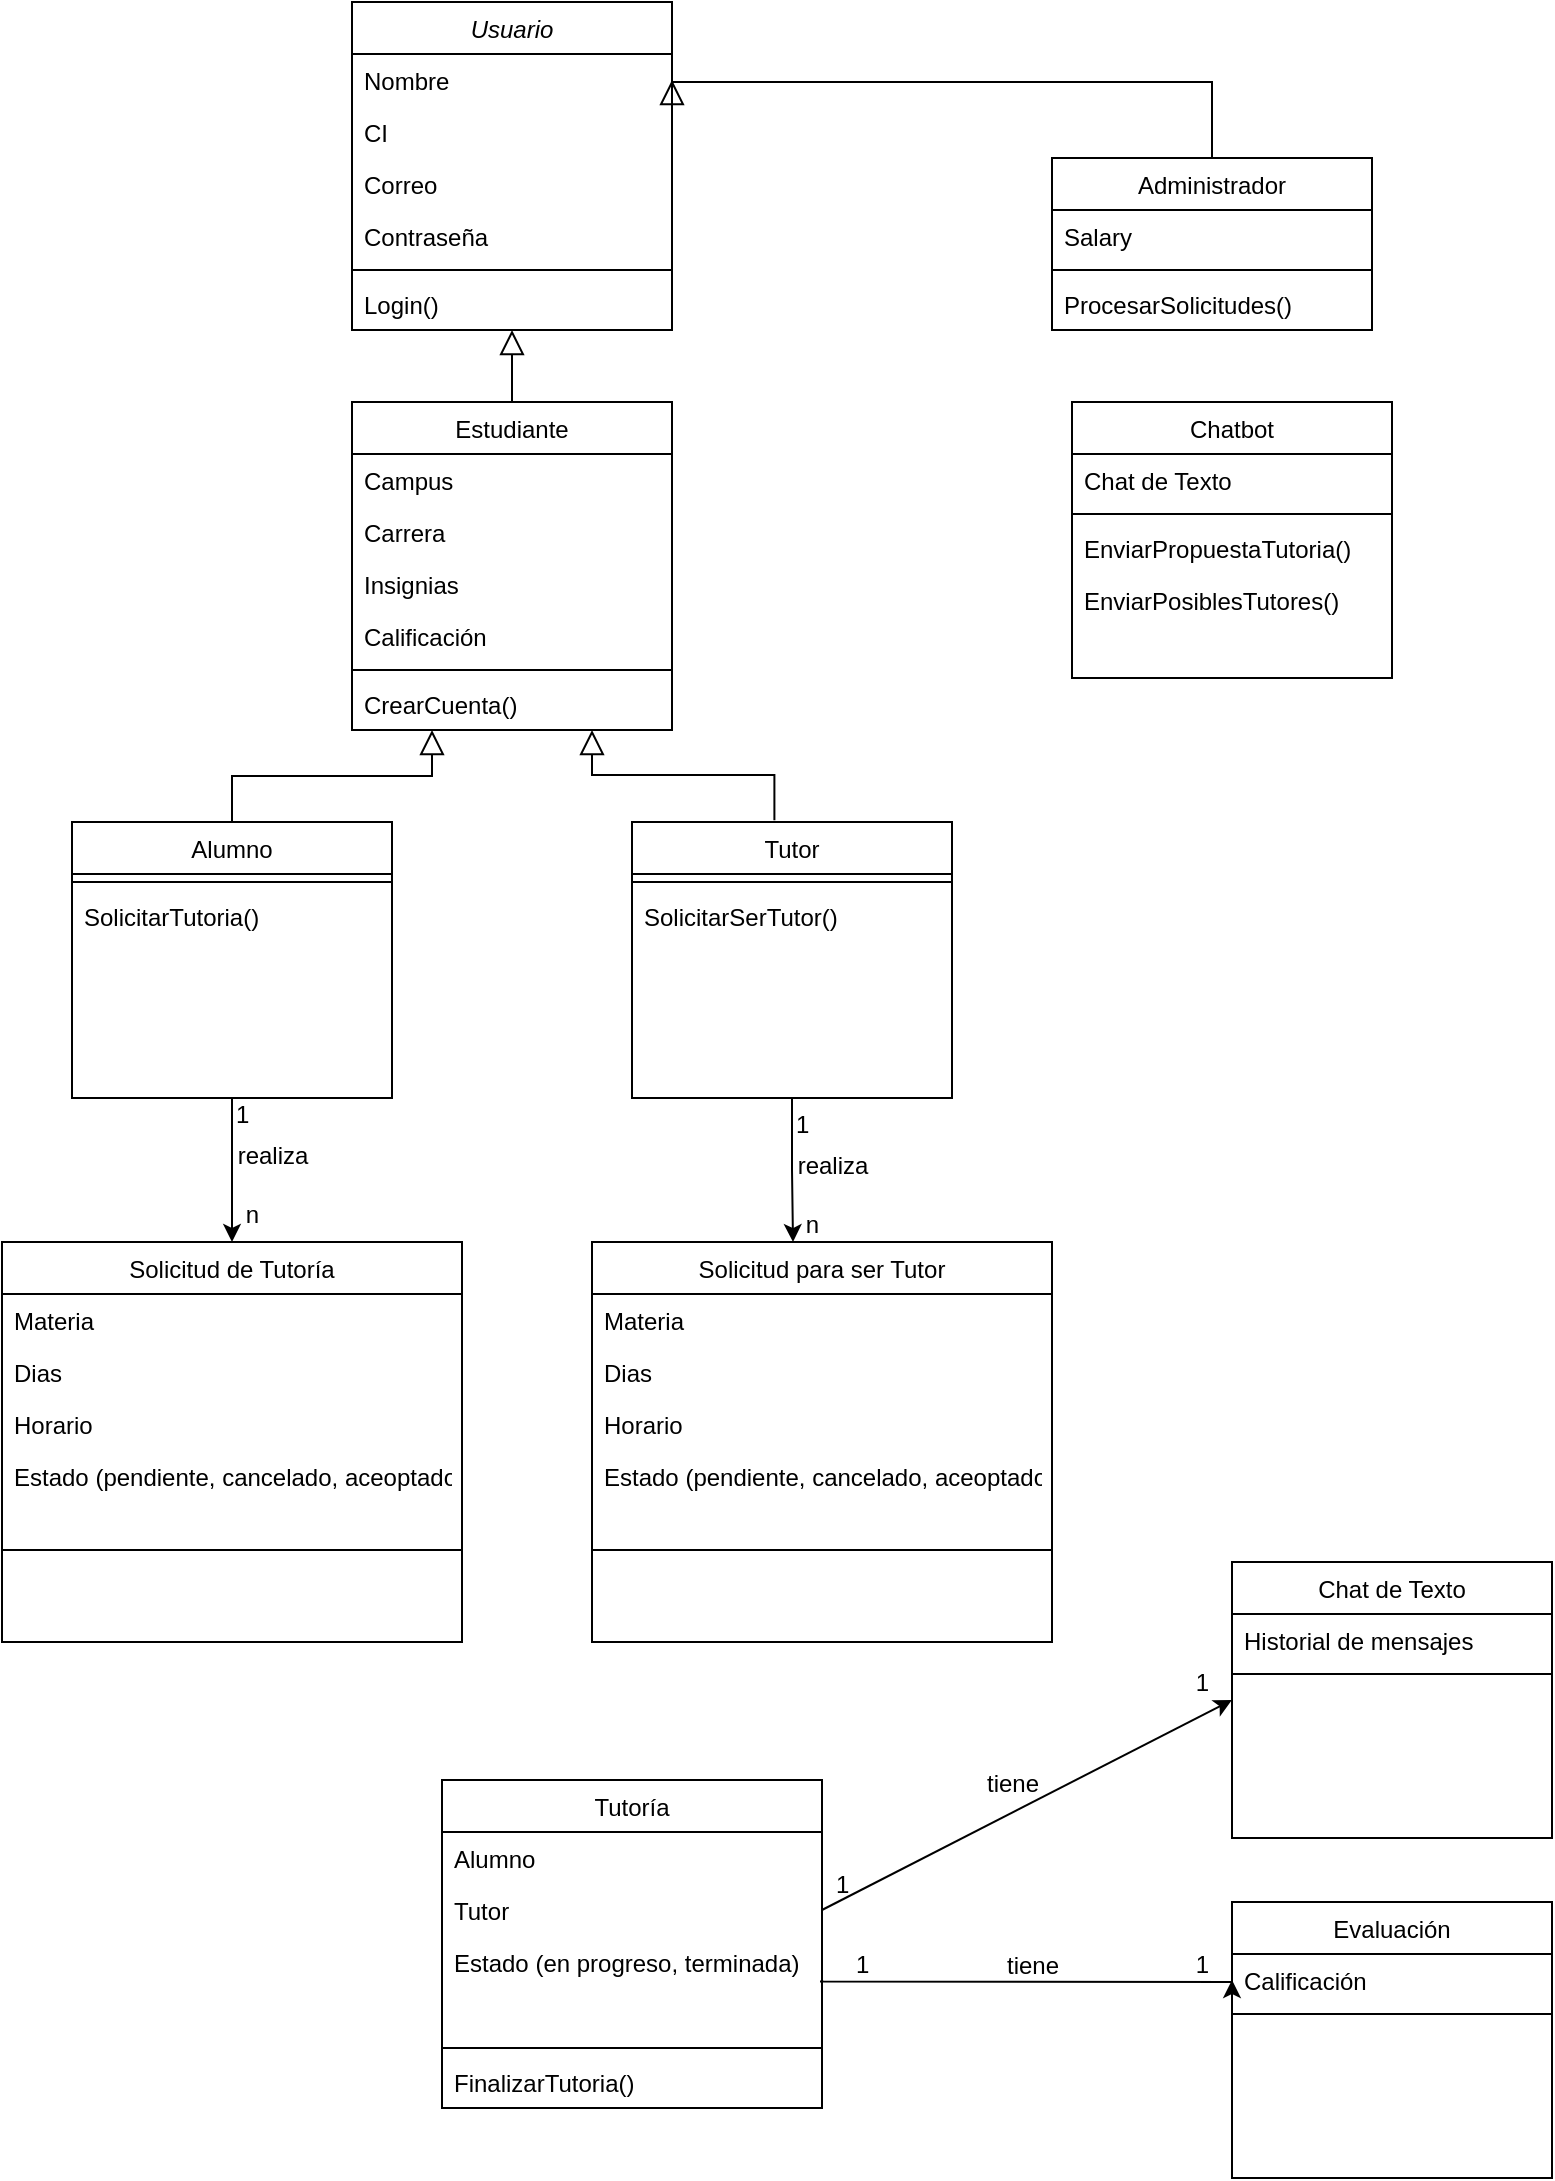 <mxfile version="22.0.4" type="github">
  <diagram id="C5RBs43oDa-KdzZeNtuy" name="Page-1">
    <mxGraphModel dx="1500" dy="809" grid="1" gridSize="10" guides="1" tooltips="1" connect="1" arrows="1" fold="1" page="1" pageScale="1" pageWidth="827" pageHeight="1169" math="0" shadow="0">
      <root>
        <mxCell id="WIyWlLk6GJQsqaUBKTNV-0" />
        <mxCell id="WIyWlLk6GJQsqaUBKTNV-1" parent="WIyWlLk6GJQsqaUBKTNV-0" />
        <mxCell id="zkfFHV4jXpPFQw0GAbJ--0" value="Usuario" style="swimlane;fontStyle=2;align=center;verticalAlign=top;childLayout=stackLayout;horizontal=1;startSize=26;horizontalStack=0;resizeParent=1;resizeLast=0;collapsible=1;marginBottom=0;rounded=0;shadow=0;strokeWidth=1;" parent="WIyWlLk6GJQsqaUBKTNV-1" vertex="1">
          <mxGeometry x="200" y="10" width="160" height="164" as="geometry">
            <mxRectangle x="230" y="140" width="160" height="26" as="alternateBounds" />
          </mxGeometry>
        </mxCell>
        <mxCell id="zkfFHV4jXpPFQw0GAbJ--1" value="Nombre" style="text;align=left;verticalAlign=top;spacingLeft=4;spacingRight=4;overflow=hidden;rotatable=0;points=[[0,0.5],[1,0.5]];portConstraint=eastwest;" parent="zkfFHV4jXpPFQw0GAbJ--0" vertex="1">
          <mxGeometry y="26" width="160" height="26" as="geometry" />
        </mxCell>
        <mxCell id="zkfFHV4jXpPFQw0GAbJ--2" value="CI" style="text;align=left;verticalAlign=top;spacingLeft=4;spacingRight=4;overflow=hidden;rotatable=0;points=[[0,0.5],[1,0.5]];portConstraint=eastwest;rounded=0;shadow=0;html=0;" parent="zkfFHV4jXpPFQw0GAbJ--0" vertex="1">
          <mxGeometry y="52" width="160" height="26" as="geometry" />
        </mxCell>
        <mxCell id="zkfFHV4jXpPFQw0GAbJ--3" value="Correo" style="text;align=left;verticalAlign=top;spacingLeft=4;spacingRight=4;overflow=hidden;rotatable=0;points=[[0,0.5],[1,0.5]];portConstraint=eastwest;rounded=0;shadow=0;html=0;" parent="zkfFHV4jXpPFQw0GAbJ--0" vertex="1">
          <mxGeometry y="78" width="160" height="26" as="geometry" />
        </mxCell>
        <mxCell id="EnBXoIQ12iWbWVLAN3ft-0" value="Contraseña" style="text;align=left;verticalAlign=top;spacingLeft=4;spacingRight=4;overflow=hidden;rotatable=0;points=[[0,0.5],[1,0.5]];portConstraint=eastwest;rounded=0;shadow=0;html=0;" parent="zkfFHV4jXpPFQw0GAbJ--0" vertex="1">
          <mxGeometry y="104" width="160" height="26" as="geometry" />
        </mxCell>
        <mxCell id="zkfFHV4jXpPFQw0GAbJ--4" value="" style="line;html=1;strokeWidth=1;align=left;verticalAlign=middle;spacingTop=-1;spacingLeft=3;spacingRight=3;rotatable=0;labelPosition=right;points=[];portConstraint=eastwest;" parent="zkfFHV4jXpPFQw0GAbJ--0" vertex="1">
          <mxGeometry y="130" width="160" height="8" as="geometry" />
        </mxCell>
        <mxCell id="l9l1FXm1PM3_-HCV5bBd-35" value="Login()" style="text;align=left;verticalAlign=top;spacingLeft=4;spacingRight=4;overflow=hidden;rotatable=0;points=[[0,0.5],[1,0.5]];portConstraint=eastwest;rounded=0;shadow=0;html=0;" parent="zkfFHV4jXpPFQw0GAbJ--0" vertex="1">
          <mxGeometry y="138" width="160" height="26" as="geometry" />
        </mxCell>
        <mxCell id="zkfFHV4jXpPFQw0GAbJ--6" value="Estudiante" style="swimlane;fontStyle=0;align=center;verticalAlign=top;childLayout=stackLayout;horizontal=1;startSize=26;horizontalStack=0;resizeParent=1;resizeLast=0;collapsible=1;marginBottom=0;rounded=0;shadow=0;strokeWidth=1;" parent="WIyWlLk6GJQsqaUBKTNV-1" vertex="1">
          <mxGeometry x="200" y="210" width="160" height="164" as="geometry">
            <mxRectangle x="130" y="380" width="160" height="26" as="alternateBounds" />
          </mxGeometry>
        </mxCell>
        <mxCell id="zkfFHV4jXpPFQw0GAbJ--7" value="Campus" style="text;align=left;verticalAlign=top;spacingLeft=4;spacingRight=4;overflow=hidden;rotatable=0;points=[[0,0.5],[1,0.5]];portConstraint=eastwest;" parent="zkfFHV4jXpPFQw0GAbJ--6" vertex="1">
          <mxGeometry y="26" width="160" height="26" as="geometry" />
        </mxCell>
        <mxCell id="zkfFHV4jXpPFQw0GAbJ--8" value="Carrera" style="text;align=left;verticalAlign=top;spacingLeft=4;spacingRight=4;overflow=hidden;rotatable=0;points=[[0,0.5],[1,0.5]];portConstraint=eastwest;rounded=0;shadow=0;html=0;" parent="zkfFHV4jXpPFQw0GAbJ--6" vertex="1">
          <mxGeometry y="52" width="160" height="26" as="geometry" />
        </mxCell>
        <mxCell id="EnBXoIQ12iWbWVLAN3ft-51" value="Insignias" style="text;align=left;verticalAlign=top;spacingLeft=4;spacingRight=4;overflow=hidden;rotatable=0;points=[[0,0.5],[1,0.5]];portConstraint=eastwest;rounded=0;shadow=0;html=0;" parent="zkfFHV4jXpPFQw0GAbJ--6" vertex="1">
          <mxGeometry y="78" width="160" height="26" as="geometry" />
        </mxCell>
        <mxCell id="EnBXoIQ12iWbWVLAN3ft-1" value="Calificación" style="text;align=left;verticalAlign=top;spacingLeft=4;spacingRight=4;overflow=hidden;rotatable=0;points=[[0,0.5],[1,0.5]];portConstraint=eastwest;rounded=0;shadow=0;html=0;" parent="zkfFHV4jXpPFQw0GAbJ--6" vertex="1">
          <mxGeometry y="104" width="160" height="26" as="geometry" />
        </mxCell>
        <mxCell id="zkfFHV4jXpPFQw0GAbJ--9" value="" style="line;html=1;strokeWidth=1;align=left;verticalAlign=middle;spacingTop=-1;spacingLeft=3;spacingRight=3;rotatable=0;labelPosition=right;points=[];portConstraint=eastwest;" parent="zkfFHV4jXpPFQw0GAbJ--6" vertex="1">
          <mxGeometry y="130" width="160" height="8" as="geometry" />
        </mxCell>
        <mxCell id="l9l1FXm1PM3_-HCV5bBd-13" value="CrearCuenta()" style="text;align=left;verticalAlign=top;spacingLeft=4;spacingRight=4;overflow=hidden;rotatable=0;points=[[0,0.5],[1,0.5]];portConstraint=eastwest;rounded=0;shadow=0;html=0;" parent="zkfFHV4jXpPFQw0GAbJ--6" vertex="1">
          <mxGeometry y="138" width="160" height="26" as="geometry" />
        </mxCell>
        <mxCell id="zkfFHV4jXpPFQw0GAbJ--12" value="" style="endArrow=block;endSize=10;endFill=0;shadow=0;strokeWidth=1;rounded=0;edgeStyle=elbowEdgeStyle;elbow=vertical;exitX=0.5;exitY=0;exitDx=0;exitDy=0;" parent="WIyWlLk6GJQsqaUBKTNV-1" source="zkfFHV4jXpPFQw0GAbJ--6" target="l9l1FXm1PM3_-HCV5bBd-35" edge="1">
          <mxGeometry width="160" relative="1" as="geometry">
            <mxPoint x="120" y="350" as="sourcePoint" />
            <mxPoint x="190" y="158" as="targetPoint" />
          </mxGeometry>
        </mxCell>
        <mxCell id="zkfFHV4jXpPFQw0GAbJ--13" value="Administrador" style="swimlane;fontStyle=0;align=center;verticalAlign=top;childLayout=stackLayout;horizontal=1;startSize=26;horizontalStack=0;resizeParent=1;resizeLast=0;collapsible=1;marginBottom=0;rounded=0;shadow=0;strokeWidth=1;" parent="WIyWlLk6GJQsqaUBKTNV-1" vertex="1">
          <mxGeometry x="550" y="88" width="160" height="86" as="geometry">
            <mxRectangle x="340" y="380" width="170" height="26" as="alternateBounds" />
          </mxGeometry>
        </mxCell>
        <mxCell id="zkfFHV4jXpPFQw0GAbJ--14" value="Salary" style="text;align=left;verticalAlign=top;spacingLeft=4;spacingRight=4;overflow=hidden;rotatable=0;points=[[0,0.5],[1,0.5]];portConstraint=eastwest;" parent="zkfFHV4jXpPFQw0GAbJ--13" vertex="1">
          <mxGeometry y="26" width="160" height="26" as="geometry" />
        </mxCell>
        <mxCell id="zkfFHV4jXpPFQw0GAbJ--15" value="" style="line;html=1;strokeWidth=1;align=left;verticalAlign=middle;spacingTop=-1;spacingLeft=3;spacingRight=3;rotatable=0;labelPosition=right;points=[];portConstraint=eastwest;" parent="zkfFHV4jXpPFQw0GAbJ--13" vertex="1">
          <mxGeometry y="52" width="160" height="8" as="geometry" />
        </mxCell>
        <mxCell id="l9l1FXm1PM3_-HCV5bBd-1" value="ProcesarSolicitudes()" style="text;align=left;verticalAlign=top;spacingLeft=4;spacingRight=4;overflow=hidden;rotatable=0;points=[[0,0.5],[1,0.5]];portConstraint=eastwest;" parent="zkfFHV4jXpPFQw0GAbJ--13" vertex="1">
          <mxGeometry y="60" width="160" height="26" as="geometry" />
        </mxCell>
        <mxCell id="zkfFHV4jXpPFQw0GAbJ--16" value="" style="endArrow=block;endSize=10;endFill=0;shadow=0;strokeWidth=1;rounded=0;edgeStyle=elbowEdgeStyle;elbow=vertical;entryX=1;entryY=0.5;entryDx=0;entryDy=0;" parent="WIyWlLk6GJQsqaUBKTNV-1" source="zkfFHV4jXpPFQw0GAbJ--13" target="zkfFHV4jXpPFQw0GAbJ--1" edge="1">
          <mxGeometry width="160" relative="1" as="geometry">
            <mxPoint x="210" y="373" as="sourcePoint" />
            <mxPoint x="310" y="271" as="targetPoint" />
            <Array as="points">
              <mxPoint x="540" y="50" />
            </Array>
          </mxGeometry>
        </mxCell>
        <mxCell id="EnBXoIQ12iWbWVLAN3ft-45" style="edgeStyle=orthogonalEdgeStyle;rounded=0;orthogonalLoop=1;jettySize=auto;html=1;exitX=0.5;exitY=1;exitDx=0;exitDy=0;" parent="WIyWlLk6GJQsqaUBKTNV-1" source="l9l1FXm1PM3_-HCV5bBd-2" target="EnBXoIQ12iWbWVLAN3ft-23" edge="1">
          <mxGeometry relative="1" as="geometry">
            <mxPoint x="140.043" y="620" as="targetPoint" />
          </mxGeometry>
        </mxCell>
        <mxCell id="l9l1FXm1PM3_-HCV5bBd-2" value="Alumno" style="swimlane;fontStyle=0;align=center;verticalAlign=top;childLayout=stackLayout;horizontal=1;startSize=26;horizontalStack=0;resizeParent=1;resizeLast=0;collapsible=1;marginBottom=0;rounded=0;shadow=0;strokeWidth=1;" parent="WIyWlLk6GJQsqaUBKTNV-1" vertex="1">
          <mxGeometry x="60" y="420" width="160" height="138" as="geometry">
            <mxRectangle x="130" y="380" width="160" height="26" as="alternateBounds" />
          </mxGeometry>
        </mxCell>
        <mxCell id="l9l1FXm1PM3_-HCV5bBd-5" value="" style="line;html=1;strokeWidth=1;align=left;verticalAlign=middle;spacingTop=-1;spacingLeft=3;spacingRight=3;rotatable=0;labelPosition=right;points=[];portConstraint=eastwest;" parent="l9l1FXm1PM3_-HCV5bBd-2" vertex="1">
          <mxGeometry y="26" width="160" height="8" as="geometry" />
        </mxCell>
        <mxCell id="l9l1FXm1PM3_-HCV5bBd-6" value="SolicitarTutoria()" style="text;align=left;verticalAlign=top;spacingLeft=4;spacingRight=4;overflow=hidden;rotatable=0;points=[[0,0.5],[1,0.5]];portConstraint=eastwest;fontStyle=0" parent="l9l1FXm1PM3_-HCV5bBd-2" vertex="1">
          <mxGeometry y="34" width="160" height="26" as="geometry" />
        </mxCell>
        <mxCell id="l9l1FXm1PM3_-HCV5bBd-8" value="Tutor" style="swimlane;fontStyle=0;align=center;verticalAlign=top;childLayout=stackLayout;horizontal=1;startSize=26;horizontalStack=0;resizeParent=1;resizeLast=0;collapsible=1;marginBottom=0;rounded=0;shadow=0;strokeWidth=1;" parent="WIyWlLk6GJQsqaUBKTNV-1" vertex="1">
          <mxGeometry x="340" y="420" width="160" height="138" as="geometry">
            <mxRectangle x="130" y="380" width="160" height="26" as="alternateBounds" />
          </mxGeometry>
        </mxCell>
        <mxCell id="l9l1FXm1PM3_-HCV5bBd-9" value="" style="line;html=1;strokeWidth=1;align=left;verticalAlign=middle;spacingTop=-1;spacingLeft=3;spacingRight=3;rotatable=0;labelPosition=right;points=[];portConstraint=eastwest;" parent="l9l1FXm1PM3_-HCV5bBd-8" vertex="1">
          <mxGeometry y="26" width="160" height="8" as="geometry" />
        </mxCell>
        <mxCell id="l9l1FXm1PM3_-HCV5bBd-11" value="SolicitarSerTutor()" style="text;align=left;verticalAlign=top;spacingLeft=4;spacingRight=4;overflow=hidden;rotatable=0;points=[[0,0.5],[1,0.5]];portConstraint=eastwest;" parent="l9l1FXm1PM3_-HCV5bBd-8" vertex="1">
          <mxGeometry y="34" width="160" height="26" as="geometry" />
        </mxCell>
        <mxCell id="l9l1FXm1PM3_-HCV5bBd-14" value="Tutoría" style="swimlane;fontStyle=0;align=center;verticalAlign=top;childLayout=stackLayout;horizontal=1;startSize=26;horizontalStack=0;resizeParent=1;resizeLast=0;collapsible=1;marginBottom=0;rounded=0;shadow=0;strokeWidth=1;" parent="WIyWlLk6GJQsqaUBKTNV-1" vertex="1">
          <mxGeometry x="245" y="899" width="190" height="164" as="geometry">
            <mxRectangle x="340" y="380" width="170" height="26" as="alternateBounds" />
          </mxGeometry>
        </mxCell>
        <mxCell id="l9l1FXm1PM3_-HCV5bBd-15" value="Alumno" style="text;align=left;verticalAlign=top;spacingLeft=4;spacingRight=4;overflow=hidden;rotatable=0;points=[[0,0.5],[1,0.5]];portConstraint=eastwest;" parent="l9l1FXm1PM3_-HCV5bBd-14" vertex="1">
          <mxGeometry y="26" width="190" height="26" as="geometry" />
        </mxCell>
        <mxCell id="l9l1FXm1PM3_-HCV5bBd-18" value="Tutor" style="text;align=left;verticalAlign=top;spacingLeft=4;spacingRight=4;overflow=hidden;rotatable=0;points=[[0,0.5],[1,0.5]];portConstraint=eastwest;" parent="l9l1FXm1PM3_-HCV5bBd-14" vertex="1">
          <mxGeometry y="52" width="190" height="26" as="geometry" />
        </mxCell>
        <mxCell id="l9l1FXm1PM3_-HCV5bBd-19" value="Estado (en progreso, terminada)" style="text;align=left;verticalAlign=top;spacingLeft=4;spacingRight=4;overflow=hidden;rotatable=0;points=[[0,0.5],[1,0.5]];portConstraint=eastwest;" parent="l9l1FXm1PM3_-HCV5bBd-14" vertex="1">
          <mxGeometry y="78" width="190" height="52" as="geometry" />
        </mxCell>
        <mxCell id="l9l1FXm1PM3_-HCV5bBd-16" value="" style="line;html=1;strokeWidth=1;align=left;verticalAlign=middle;spacingTop=-1;spacingLeft=3;spacingRight=3;rotatable=0;labelPosition=right;points=[];portConstraint=eastwest;" parent="l9l1FXm1PM3_-HCV5bBd-14" vertex="1">
          <mxGeometry y="130" width="190" height="8" as="geometry" />
        </mxCell>
        <mxCell id="l9l1FXm1PM3_-HCV5bBd-17" value="FinalizarTutoria()" style="text;align=left;verticalAlign=top;spacingLeft=4;spacingRight=4;overflow=hidden;rotatable=0;points=[[0,0.5],[1,0.5]];portConstraint=eastwest;" parent="l9l1FXm1PM3_-HCV5bBd-14" vertex="1">
          <mxGeometry y="138" width="190" height="26" as="geometry" />
        </mxCell>
        <mxCell id="l9l1FXm1PM3_-HCV5bBd-20" value="" style="endArrow=block;endSize=10;endFill=0;shadow=0;strokeWidth=1;rounded=0;edgeStyle=elbowEdgeStyle;elbow=vertical;exitX=0.5;exitY=0;exitDx=0;exitDy=0;entryX=0.25;entryY=1;entryDx=0;entryDy=0;" parent="WIyWlLk6GJQsqaUBKTNV-1" source="l9l1FXm1PM3_-HCV5bBd-2" target="zkfFHV4jXpPFQw0GAbJ--6" edge="1">
          <mxGeometry width="160" relative="1" as="geometry">
            <mxPoint x="130" y="410" as="sourcePoint" />
            <mxPoint x="170" y="370" as="targetPoint" />
          </mxGeometry>
        </mxCell>
        <mxCell id="l9l1FXm1PM3_-HCV5bBd-21" value="" style="endArrow=block;endSize=10;endFill=0;shadow=0;strokeWidth=1;rounded=0;edgeStyle=elbowEdgeStyle;elbow=vertical;exitX=0.445;exitY=-0.006;exitDx=0;exitDy=0;exitPerimeter=0;entryX=0.75;entryY=1;entryDx=0;entryDy=0;" parent="WIyWlLk6GJQsqaUBKTNV-1" source="l9l1FXm1PM3_-HCV5bBd-8" target="zkfFHV4jXpPFQw0GAbJ--6" edge="1">
          <mxGeometry width="160" relative="1" as="geometry">
            <mxPoint x="140" y="420" as="sourcePoint" />
            <mxPoint x="190" y="370" as="targetPoint" />
          </mxGeometry>
        </mxCell>
        <mxCell id="l9l1FXm1PM3_-HCV5bBd-28" value="Chatbot" style="swimlane;fontStyle=0;align=center;verticalAlign=top;childLayout=stackLayout;horizontal=1;startSize=26;horizontalStack=0;resizeParent=1;resizeLast=0;collapsible=1;marginBottom=0;rounded=0;shadow=0;strokeWidth=1;" parent="WIyWlLk6GJQsqaUBKTNV-1" vertex="1">
          <mxGeometry x="560" y="210" width="160" height="138" as="geometry">
            <mxRectangle x="340" y="380" width="170" height="26" as="alternateBounds" />
          </mxGeometry>
        </mxCell>
        <mxCell id="l9l1FXm1PM3_-HCV5bBd-29" value="Chat de Texto" style="text;align=left;verticalAlign=top;spacingLeft=4;spacingRight=4;overflow=hidden;rotatable=0;points=[[0,0.5],[1,0.5]];portConstraint=eastwest;" parent="l9l1FXm1PM3_-HCV5bBd-28" vertex="1">
          <mxGeometry y="26" width="160" height="26" as="geometry" />
        </mxCell>
        <mxCell id="l9l1FXm1PM3_-HCV5bBd-32" value="" style="line;html=1;strokeWidth=1;align=left;verticalAlign=middle;spacingTop=-1;spacingLeft=3;spacingRight=3;rotatable=0;labelPosition=right;points=[];portConstraint=eastwest;" parent="l9l1FXm1PM3_-HCV5bBd-28" vertex="1">
          <mxGeometry y="52" width="160" height="8" as="geometry" />
        </mxCell>
        <mxCell id="l9l1FXm1PM3_-HCV5bBd-33" value="EnviarPropuestaTutoria()" style="text;align=left;verticalAlign=top;spacingLeft=4;spacingRight=4;overflow=hidden;rotatable=0;points=[[0,0.5],[1,0.5]];portConstraint=eastwest;" parent="l9l1FXm1PM3_-HCV5bBd-28" vertex="1">
          <mxGeometry y="60" width="160" height="26" as="geometry" />
        </mxCell>
        <mxCell id="l9l1FXm1PM3_-HCV5bBd-34" value="EnviarPosiblesTutores()" style="text;align=left;verticalAlign=top;spacingLeft=4;spacingRight=4;overflow=hidden;rotatable=0;points=[[0,0.5],[1,0.5]];portConstraint=eastwest;" parent="l9l1FXm1PM3_-HCV5bBd-28" vertex="1">
          <mxGeometry y="86" width="160" height="26" as="geometry" />
        </mxCell>
        <mxCell id="EnBXoIQ12iWbWVLAN3ft-2" value="Chat de Texto" style="swimlane;fontStyle=0;align=center;verticalAlign=top;childLayout=stackLayout;horizontal=1;startSize=26;horizontalStack=0;resizeParent=1;resizeLast=0;collapsible=1;marginBottom=0;rounded=0;shadow=0;strokeWidth=1;" parent="WIyWlLk6GJQsqaUBKTNV-1" vertex="1">
          <mxGeometry x="640" y="790" width="160" height="138" as="geometry">
            <mxRectangle x="340" y="380" width="170" height="26" as="alternateBounds" />
          </mxGeometry>
        </mxCell>
        <mxCell id="EnBXoIQ12iWbWVLAN3ft-3" value="Historial de mensajes" style="text;align=left;verticalAlign=top;spacingLeft=4;spacingRight=4;overflow=hidden;rotatable=0;points=[[0,0.5],[1,0.5]];portConstraint=eastwest;" parent="EnBXoIQ12iWbWVLAN3ft-2" vertex="1">
          <mxGeometry y="26" width="160" height="26" as="geometry" />
        </mxCell>
        <mxCell id="EnBXoIQ12iWbWVLAN3ft-4" value="" style="line;html=1;strokeWidth=1;align=left;verticalAlign=middle;spacingTop=-1;spacingLeft=3;spacingRight=3;rotatable=0;labelPosition=right;points=[];portConstraint=eastwest;" parent="EnBXoIQ12iWbWVLAN3ft-2" vertex="1">
          <mxGeometry y="52" width="160" height="8" as="geometry" />
        </mxCell>
        <mxCell id="EnBXoIQ12iWbWVLAN3ft-7" value="" style="endArrow=classic;html=1;rounded=0;exitX=1;exitY=0.5;exitDx=0;exitDy=0;entryX=0;entryY=0.5;entryDx=0;entryDy=0;" parent="WIyWlLk6GJQsqaUBKTNV-1" source="l9l1FXm1PM3_-HCV5bBd-18" target="EnBXoIQ12iWbWVLAN3ft-2" edge="1">
          <mxGeometry width="50" height="50" relative="1" as="geometry">
            <mxPoint x="590" y="804" as="sourcePoint" />
            <mxPoint x="640" y="754" as="targetPoint" />
          </mxGeometry>
        </mxCell>
        <mxCell id="EnBXoIQ12iWbWVLAN3ft-8" value="1" style="resizable=0;align=left;verticalAlign=bottom;labelBackgroundColor=none;fontSize=12;" parent="WIyWlLk6GJQsqaUBKTNV-1" connectable="0" vertex="1">
          <mxGeometry x="450" y="1000.001" as="geometry" />
        </mxCell>
        <mxCell id="EnBXoIQ12iWbWVLAN3ft-9" value="1" style="resizable=0;align=right;verticalAlign=bottom;labelBackgroundColor=none;fontSize=12;" parent="WIyWlLk6GJQsqaUBKTNV-1" connectable="0" vertex="1">
          <mxGeometry x="629.998" y="1000.001" as="geometry" />
        </mxCell>
        <mxCell id="EnBXoIQ12iWbWVLAN3ft-10" value="tiene" style="text;html=1;resizable=0;points=[];;align=center;verticalAlign=middle;labelBackgroundColor=none;rounded=0;shadow=0;strokeWidth=1;fontSize=12;" parent="WIyWlLk6GJQsqaUBKTNV-1" vertex="1" connectable="0">
          <mxGeometry x="539.999" y="950.001" as="geometry">
            <mxPoint y="42" as="offset" />
          </mxGeometry>
        </mxCell>
        <mxCell id="EnBXoIQ12iWbWVLAN3ft-23" value="Solicitud de Tutoría" style="swimlane;fontStyle=0;align=center;verticalAlign=top;childLayout=stackLayout;horizontal=1;startSize=26;horizontalStack=0;resizeParent=1;resizeLast=0;collapsible=1;marginBottom=0;rounded=0;shadow=0;strokeWidth=1;" parent="WIyWlLk6GJQsqaUBKTNV-1" vertex="1">
          <mxGeometry x="25" y="630" width="230" height="200" as="geometry">
            <mxRectangle x="340" y="380" width="170" height="26" as="alternateBounds" />
          </mxGeometry>
        </mxCell>
        <mxCell id="EnBXoIQ12iWbWVLAN3ft-24" value="Materia" style="text;align=left;verticalAlign=top;spacingLeft=4;spacingRight=4;overflow=hidden;rotatable=0;points=[[0,0.5],[1,0.5]];portConstraint=eastwest;" parent="EnBXoIQ12iWbWVLAN3ft-23" vertex="1">
          <mxGeometry y="26" width="230" height="26" as="geometry" />
        </mxCell>
        <mxCell id="EnBXoIQ12iWbWVLAN3ft-25" value="Dias" style="text;align=left;verticalAlign=top;spacingLeft=4;spacingRight=4;overflow=hidden;rotatable=0;points=[[0,0.5],[1,0.5]];portConstraint=eastwest;" parent="EnBXoIQ12iWbWVLAN3ft-23" vertex="1">
          <mxGeometry y="52" width="230" height="26" as="geometry" />
        </mxCell>
        <mxCell id="EnBXoIQ12iWbWVLAN3ft-26" value="Horario" style="text;align=left;verticalAlign=top;spacingLeft=4;spacingRight=4;overflow=hidden;rotatable=0;points=[[0,0.5],[1,0.5]];portConstraint=eastwest;" parent="EnBXoIQ12iWbWVLAN3ft-23" vertex="1">
          <mxGeometry y="78" width="230" height="26" as="geometry" />
        </mxCell>
        <mxCell id="EnBXoIQ12iWbWVLAN3ft-35" value="Estado (pendiente, cancelado, aceoptado)" style="text;align=left;verticalAlign=top;spacingLeft=4;spacingRight=4;overflow=hidden;rotatable=0;points=[[0,0.5],[1,0.5]];portConstraint=eastwest;" parent="EnBXoIQ12iWbWVLAN3ft-23" vertex="1">
          <mxGeometry y="104" width="230" height="46" as="geometry" />
        </mxCell>
        <mxCell id="EnBXoIQ12iWbWVLAN3ft-27" value="" style="line;html=1;strokeWidth=1;align=left;verticalAlign=middle;spacingTop=-1;spacingLeft=3;spacingRight=3;rotatable=0;labelPosition=right;points=[];portConstraint=eastwest;" parent="EnBXoIQ12iWbWVLAN3ft-23" vertex="1">
          <mxGeometry y="150" width="230" height="8" as="geometry" />
        </mxCell>
        <mxCell id="EnBXoIQ12iWbWVLAN3ft-37" value="Solicitud para ser Tutor" style="swimlane;fontStyle=0;align=center;verticalAlign=top;childLayout=stackLayout;horizontal=1;startSize=26;horizontalStack=0;resizeParent=1;resizeLast=0;collapsible=1;marginBottom=0;rounded=0;shadow=0;strokeWidth=1;" parent="WIyWlLk6GJQsqaUBKTNV-1" vertex="1">
          <mxGeometry x="320" y="630" width="230" height="200" as="geometry">
            <mxRectangle x="340" y="380" width="170" height="26" as="alternateBounds" />
          </mxGeometry>
        </mxCell>
        <mxCell id="EnBXoIQ12iWbWVLAN3ft-38" value="Materia" style="text;align=left;verticalAlign=top;spacingLeft=4;spacingRight=4;overflow=hidden;rotatable=0;points=[[0,0.5],[1,0.5]];portConstraint=eastwest;" parent="EnBXoIQ12iWbWVLAN3ft-37" vertex="1">
          <mxGeometry y="26" width="230" height="26" as="geometry" />
        </mxCell>
        <mxCell id="EnBXoIQ12iWbWVLAN3ft-39" value="Dias" style="text;align=left;verticalAlign=top;spacingLeft=4;spacingRight=4;overflow=hidden;rotatable=0;points=[[0,0.5],[1,0.5]];portConstraint=eastwest;" parent="EnBXoIQ12iWbWVLAN3ft-37" vertex="1">
          <mxGeometry y="52" width="230" height="26" as="geometry" />
        </mxCell>
        <mxCell id="EnBXoIQ12iWbWVLAN3ft-40" value="Horario" style="text;align=left;verticalAlign=top;spacingLeft=4;spacingRight=4;overflow=hidden;rotatable=0;points=[[0,0.5],[1,0.5]];portConstraint=eastwest;" parent="EnBXoIQ12iWbWVLAN3ft-37" vertex="1">
          <mxGeometry y="78" width="230" height="26" as="geometry" />
        </mxCell>
        <mxCell id="EnBXoIQ12iWbWVLAN3ft-41" value="Estado (pendiente, cancelado, aceoptado)" style="text;align=left;verticalAlign=top;spacingLeft=4;spacingRight=4;overflow=hidden;rotatable=0;points=[[0,0.5],[1,0.5]];portConstraint=eastwest;" parent="EnBXoIQ12iWbWVLAN3ft-37" vertex="1">
          <mxGeometry y="104" width="230" height="46" as="geometry" />
        </mxCell>
        <mxCell id="EnBXoIQ12iWbWVLAN3ft-42" value="" style="line;html=1;strokeWidth=1;align=left;verticalAlign=middle;spacingTop=-1;spacingLeft=3;spacingRight=3;rotatable=0;labelPosition=right;points=[];portConstraint=eastwest;" parent="EnBXoIQ12iWbWVLAN3ft-37" vertex="1">
          <mxGeometry y="150" width="230" height="8" as="geometry" />
        </mxCell>
        <mxCell id="EnBXoIQ12iWbWVLAN3ft-44" style="edgeStyle=orthogonalEdgeStyle;rounded=0;orthogonalLoop=1;jettySize=auto;html=1;exitX=0.5;exitY=1;exitDx=0;exitDy=0;entryX=0.437;entryY=0;entryDx=0;entryDy=0;entryPerimeter=0;" parent="WIyWlLk6GJQsqaUBKTNV-1" source="l9l1FXm1PM3_-HCV5bBd-8" target="EnBXoIQ12iWbWVLAN3ft-37" edge="1">
          <mxGeometry relative="1" as="geometry" />
        </mxCell>
        <mxCell id="EnBXoIQ12iWbWVLAN3ft-46" value="Evaluación" style="swimlane;fontStyle=0;align=center;verticalAlign=top;childLayout=stackLayout;horizontal=1;startSize=26;horizontalStack=0;resizeParent=1;resizeLast=0;collapsible=1;marginBottom=0;rounded=0;shadow=0;strokeWidth=1;" parent="WIyWlLk6GJQsqaUBKTNV-1" vertex="1">
          <mxGeometry x="640" y="960" width="160" height="138" as="geometry">
            <mxRectangle x="340" y="380" width="170" height="26" as="alternateBounds" />
          </mxGeometry>
        </mxCell>
        <mxCell id="EnBXoIQ12iWbWVLAN3ft-47" value="Calificación" style="text;align=left;verticalAlign=top;spacingLeft=4;spacingRight=4;overflow=hidden;rotatable=0;points=[[0,0.5],[1,0.5]];portConstraint=eastwest;" parent="EnBXoIQ12iWbWVLAN3ft-46" vertex="1">
          <mxGeometry y="26" width="160" height="26" as="geometry" />
        </mxCell>
        <mxCell id="EnBXoIQ12iWbWVLAN3ft-48" value="" style="line;html=1;strokeWidth=1;align=left;verticalAlign=middle;spacingTop=-1;spacingLeft=3;spacingRight=3;rotatable=0;labelPosition=right;points=[];portConstraint=eastwest;" parent="EnBXoIQ12iWbWVLAN3ft-46" vertex="1">
          <mxGeometry y="52" width="160" height="8" as="geometry" />
        </mxCell>
        <mxCell id="EnBXoIQ12iWbWVLAN3ft-52" value="1" style="resizable=0;align=left;verticalAlign=bottom;labelBackgroundColor=none;fontSize=12;" parent="WIyWlLk6GJQsqaUBKTNV-1" connectable="0" vertex="1">
          <mxGeometry x="440" y="960.001" as="geometry" />
        </mxCell>
        <mxCell id="EnBXoIQ12iWbWVLAN3ft-53" value="tiene" style="text;html=1;resizable=0;points=[];;align=center;verticalAlign=middle;labelBackgroundColor=none;rounded=0;shadow=0;strokeWidth=1;fontSize=12;" parent="WIyWlLk6GJQsqaUBKTNV-1" vertex="1" connectable="0">
          <mxGeometry x="529.999" y="859.001" as="geometry">
            <mxPoint y="42" as="offset" />
          </mxGeometry>
        </mxCell>
        <mxCell id="EnBXoIQ12iWbWVLAN3ft-54" value="1" style="resizable=0;align=right;verticalAlign=bottom;labelBackgroundColor=none;fontSize=12;" parent="WIyWlLk6GJQsqaUBKTNV-1" connectable="0" vertex="1">
          <mxGeometry x="629.998" y="859.001" as="geometry" />
        </mxCell>
        <mxCell id="EnBXoIQ12iWbWVLAN3ft-58" value="1" style="resizable=0;align=left;verticalAlign=bottom;labelBackgroundColor=none;fontSize=12;" parent="WIyWlLk6GJQsqaUBKTNV-1" connectable="0" vertex="1">
          <mxGeometry x="420" y="580.001" as="geometry" />
        </mxCell>
        <mxCell id="EnBXoIQ12iWbWVLAN3ft-59" value="realiza" style="text;html=1;resizable=0;points=[];;align=center;verticalAlign=middle;labelBackgroundColor=none;rounded=0;shadow=0;strokeWidth=1;fontSize=12;" parent="WIyWlLk6GJQsqaUBKTNV-1" vertex="1" connectable="0">
          <mxGeometry x="439.999" y="550.001" as="geometry">
            <mxPoint y="42" as="offset" />
          </mxGeometry>
        </mxCell>
        <mxCell id="EnBXoIQ12iWbWVLAN3ft-60" value="n" style="resizable=0;align=right;verticalAlign=bottom;labelBackgroundColor=none;fontSize=12;" parent="WIyWlLk6GJQsqaUBKTNV-1" connectable="0" vertex="1">
          <mxGeometry x="434.998" y="630.001" as="geometry" />
        </mxCell>
        <mxCell id="EnBXoIQ12iWbWVLAN3ft-61" value="1" style="resizable=0;align=left;verticalAlign=bottom;labelBackgroundColor=none;fontSize=12;" parent="WIyWlLk6GJQsqaUBKTNV-1" connectable="0" vertex="1">
          <mxGeometry x="140" y="575.001" as="geometry" />
        </mxCell>
        <mxCell id="EnBXoIQ12iWbWVLAN3ft-62" value="realiza" style="text;html=1;resizable=0;points=[];;align=center;verticalAlign=middle;labelBackgroundColor=none;rounded=0;shadow=0;strokeWidth=1;fontSize=12;" parent="WIyWlLk6GJQsqaUBKTNV-1" vertex="1" connectable="0">
          <mxGeometry x="159.999" y="545.001" as="geometry">
            <mxPoint y="42" as="offset" />
          </mxGeometry>
        </mxCell>
        <mxCell id="EnBXoIQ12iWbWVLAN3ft-63" value="n" style="resizable=0;align=right;verticalAlign=bottom;labelBackgroundColor=none;fontSize=12;" parent="WIyWlLk6GJQsqaUBKTNV-1" connectable="0" vertex="1">
          <mxGeometry x="154.998" y="625.001" as="geometry" />
        </mxCell>
        <mxCell id="EnBXoIQ12iWbWVLAN3ft-64" style="edgeStyle=orthogonalEdgeStyle;rounded=0;orthogonalLoop=1;jettySize=auto;html=1;exitX=1.004;exitY=0.438;exitDx=0;exitDy=0;entryX=0;entryY=0.5;entryDx=0;entryDy=0;exitPerimeter=0;" parent="WIyWlLk6GJQsqaUBKTNV-1" source="l9l1FXm1PM3_-HCV5bBd-19" target="EnBXoIQ12iWbWVLAN3ft-47" edge="1">
          <mxGeometry relative="1" as="geometry">
            <Array as="points">
              <mxPoint x="434" y="1000" />
              <mxPoint x="440" y="1000" />
            </Array>
          </mxGeometry>
        </mxCell>
      </root>
    </mxGraphModel>
  </diagram>
</mxfile>
